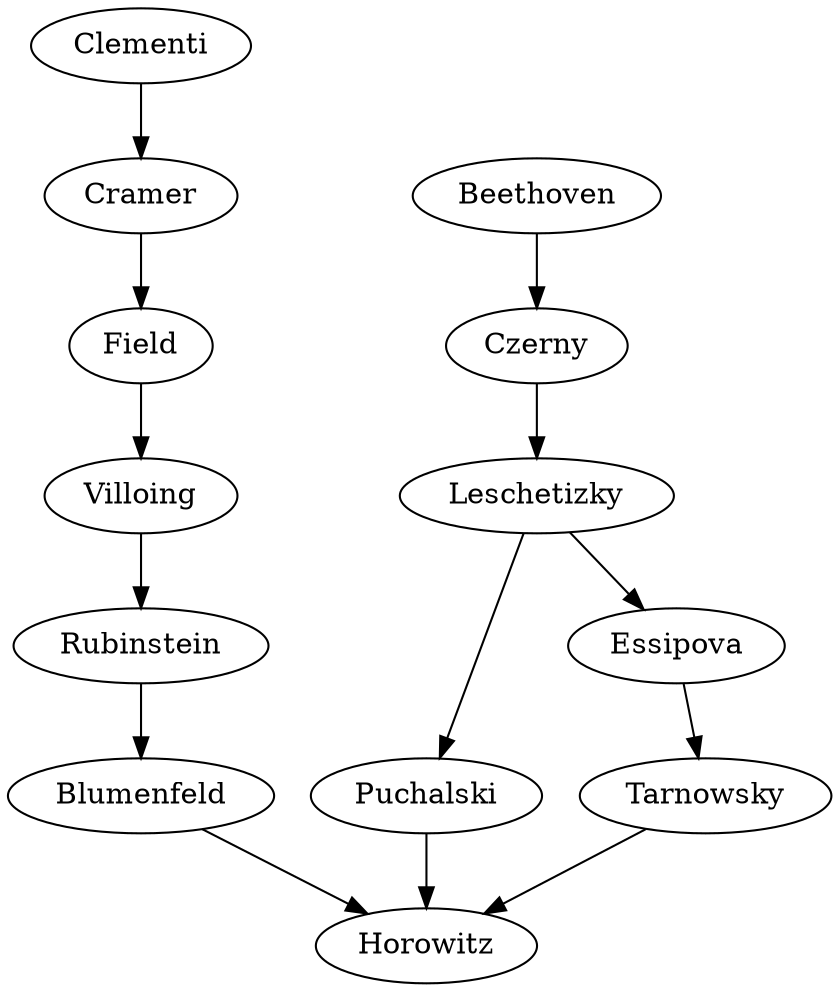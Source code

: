 digraph HorowitzTeacher
{
Clementi -> Cramer;
Cramer -> Field;
Field -> Villoing;
Villoing -> Rubinstein;
Rubinstein -> Blumenfeld;

Beethoven -> Czerny;
Czerny -> Leschetizky;
Leschetizky -> Puchalski;
Leschetizky -> Essipova;
Essipova -> Tarnowsky;

Blumenfeld -> Horowitz;
Puchalski -> Horowitz;
Tarnowsky -> Horowitz;
}
